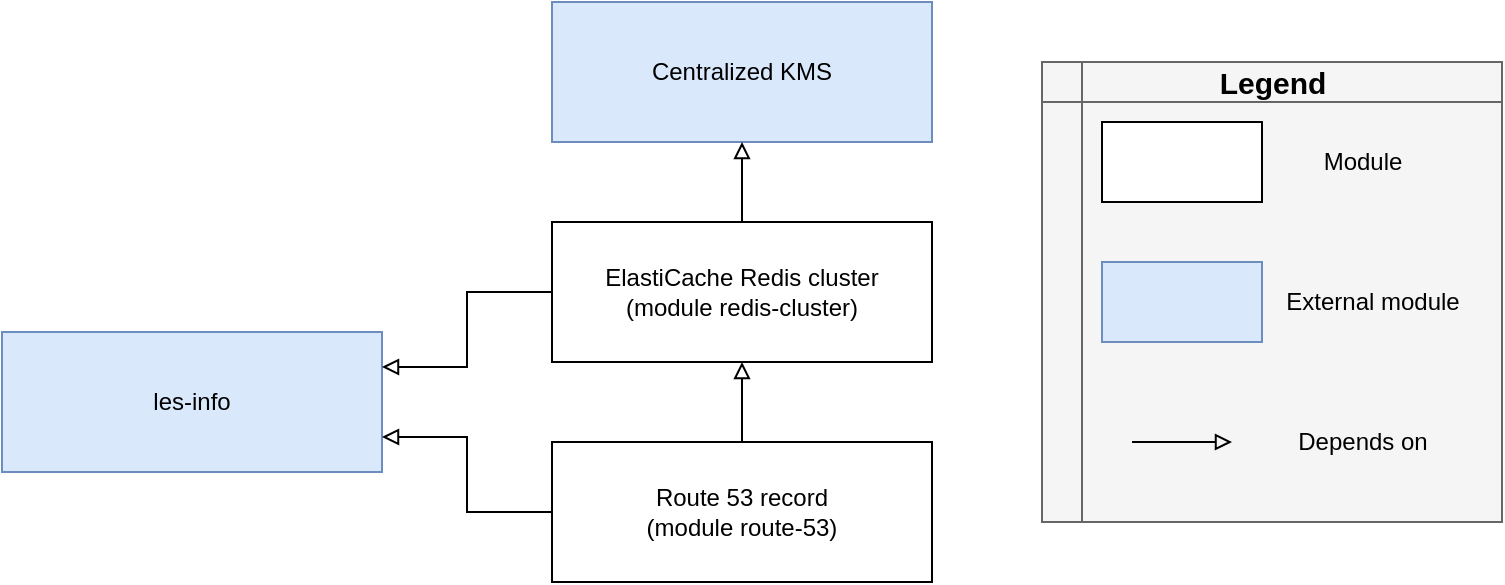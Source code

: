 <mxfile version="18.0.3" type="device"><diagram id="2fxJaqqySK6JJrVo7mrl" name="Page-1"><mxGraphModel dx="1426" dy="681" grid="1" gridSize="10" guides="1" tooltips="1" connect="1" arrows="1" fold="1" page="1" pageScale="1" pageWidth="850" pageHeight="1100" math="0" shadow="0"><root><mxCell id="0"/><mxCell id="1" parent="0"/><mxCell id="1XNU1_suHMY4VLu0gUxd-5" value="ElastiCache Redis cluster&lt;br&gt;(module redis-cluster)" style="rounded=0;whiteSpace=wrap;html=1;" parent="1" vertex="1"><mxGeometry x="795" y="940" width="190" height="70" as="geometry"/></mxCell><mxCell id="1XNU1_suHMY4VLu0gUxd-6" style="edgeStyle=orthogonalEdgeStyle;rounded=0;orthogonalLoop=1;jettySize=auto;html=1;exitX=0.5;exitY=0;exitDx=0;exitDy=0;entryX=0.5;entryY=1;entryDx=0;entryDy=0;endArrow=block;endFill=0;" parent="1" source="1XNU1_suHMY4VLu0gUxd-7" target="1XNU1_suHMY4VLu0gUxd-5" edge="1"><mxGeometry relative="1" as="geometry"/></mxCell><mxCell id="1XNU1_suHMY4VLu0gUxd-7" value="Route 53 record&lt;br&gt;(module route-53)" style="rounded=0;whiteSpace=wrap;html=1;" parent="1" vertex="1"><mxGeometry x="795" y="1050" width="190" height="70" as="geometry"/></mxCell><mxCell id="1XNU1_suHMY4VLu0gUxd-12" value="" style="shape=internalStorage;whiteSpace=wrap;html=1;backgroundOutline=1;fillColor=#f5f5f5;fontColor=#333333;strokeColor=#666666;" parent="1" vertex="1"><mxGeometry x="1040" y="860" width="230" height="230" as="geometry"/></mxCell><mxCell id="1XNU1_suHMY4VLu0gUxd-13" style="edgeStyle=orthogonalEdgeStyle;rounded=0;orthogonalLoop=1;jettySize=auto;html=1;exitX=0.5;exitY=0;exitDx=0;exitDy=0;endArrow=block;endFill=0;" parent="1" edge="1"><mxGeometry relative="1" as="geometry"><mxPoint x="1085" y="1050" as="sourcePoint"/><mxPoint x="1135" y="1050" as="targetPoint"/></mxGeometry></mxCell><mxCell id="1XNU1_suHMY4VLu0gUxd-14" value="" style="rounded=0;whiteSpace=wrap;html=1;" parent="1" vertex="1"><mxGeometry x="1070" y="890" width="80" height="40" as="geometry"/></mxCell><mxCell id="1XNU1_suHMY4VLu0gUxd-15" value="Module" style="text;html=1;align=center;verticalAlign=middle;resizable=0;points=[];autosize=1;strokeColor=none;fillColor=none;" parent="1" vertex="1"><mxGeometry x="1175" y="900" width="50" height="20" as="geometry"/></mxCell><mxCell id="1XNU1_suHMY4VLu0gUxd-16" value="Depends on" style="text;html=1;align=center;verticalAlign=middle;resizable=0;points=[];autosize=1;strokeColor=none;fillColor=none;" parent="1" vertex="1"><mxGeometry x="1160" y="1040" width="80" height="20" as="geometry"/></mxCell><mxCell id="1XNU1_suHMY4VLu0gUxd-17" value="&lt;font style=&quot;font-size: 15px&quot;&gt;&lt;b&gt;Legend&lt;/b&gt;&lt;/font&gt;" style="text;html=1;align=center;verticalAlign=middle;resizable=0;points=[];autosize=1;strokeColor=none;fillColor=none;" parent="1" vertex="1"><mxGeometry x="1120" y="860" width="70" height="20" as="geometry"/></mxCell><mxCell id="1XNU1_suHMY4VLu0gUxd-21" value="les-info" style="rounded=0;whiteSpace=wrap;html=1;fillColor=#dae8fc;strokeColor=#6c8ebf;" parent="1" vertex="1"><mxGeometry x="520" y="995" width="190" height="70" as="geometry"/></mxCell><mxCell id="1XNU1_suHMY4VLu0gUxd-22" value="" style="rounded=0;whiteSpace=wrap;html=1;fillColor=#dae8fc;strokeColor=#6c8ebf;" parent="1" vertex="1"><mxGeometry x="1070" y="960" width="80" height="40" as="geometry"/></mxCell><mxCell id="1XNU1_suHMY4VLu0gUxd-23" value="External module" style="text;html=1;align=center;verticalAlign=middle;resizable=0;points=[];autosize=1;strokeColor=none;fillColor=none;" parent="1" vertex="1"><mxGeometry x="1155" y="970" width="100" height="20" as="geometry"/></mxCell><mxCell id="c5NYyQqvQTyvE-pn-0R3-2" value="Centralized KMS" style="rounded=0;whiteSpace=wrap;html=1;fillColor=#dae8fc;strokeColor=#6c8ebf;" parent="1" vertex="1"><mxGeometry x="795" y="830" width="190" height="70" as="geometry"/></mxCell><mxCell id="c5NYyQqvQTyvE-pn-0R3-3" style="edgeStyle=orthogonalEdgeStyle;rounded=0;orthogonalLoop=1;jettySize=auto;html=1;entryX=0.5;entryY=1;entryDx=0;entryDy=0;fontSize=15;endArrow=block;endFill=0;" parent="1" source="1XNU1_suHMY4VLu0gUxd-5" target="c5NYyQqvQTyvE-pn-0R3-2" edge="1"><mxGeometry relative="1" as="geometry"><mxPoint x="890" y="940" as="sourcePoint"/><mxPoint x="1030" y="900" as="targetPoint"/></mxGeometry></mxCell><mxCell id="0KDtbP7pdfnjXYxebO6y-1" style="edgeStyle=orthogonalEdgeStyle;rounded=0;orthogonalLoop=1;jettySize=auto;html=1;entryX=1;entryY=0.25;entryDx=0;entryDy=0;fontSize=15;endArrow=block;endFill=0;exitX=0;exitY=0.5;exitDx=0;exitDy=0;" edge="1" parent="1" source="1XNU1_suHMY4VLu0gUxd-5" target="1XNU1_suHMY4VLu0gUxd-21"><mxGeometry relative="1" as="geometry"><mxPoint x="900" y="950" as="sourcePoint"/><mxPoint x="900" y="910" as="targetPoint"/></mxGeometry></mxCell><mxCell id="0KDtbP7pdfnjXYxebO6y-2" style="edgeStyle=orthogonalEdgeStyle;rounded=0;orthogonalLoop=1;jettySize=auto;html=1;entryX=1;entryY=0.75;entryDx=0;entryDy=0;fontSize=15;endArrow=block;endFill=0;exitX=0;exitY=0.5;exitDx=0;exitDy=0;" edge="1" parent="1" source="1XNU1_suHMY4VLu0gUxd-7" target="1XNU1_suHMY4VLu0gUxd-21"><mxGeometry relative="1" as="geometry"><mxPoint x="805" y="985" as="sourcePoint"/><mxPoint x="720" y="1017.5" as="targetPoint"/></mxGeometry></mxCell></root></mxGraphModel></diagram></mxfile>